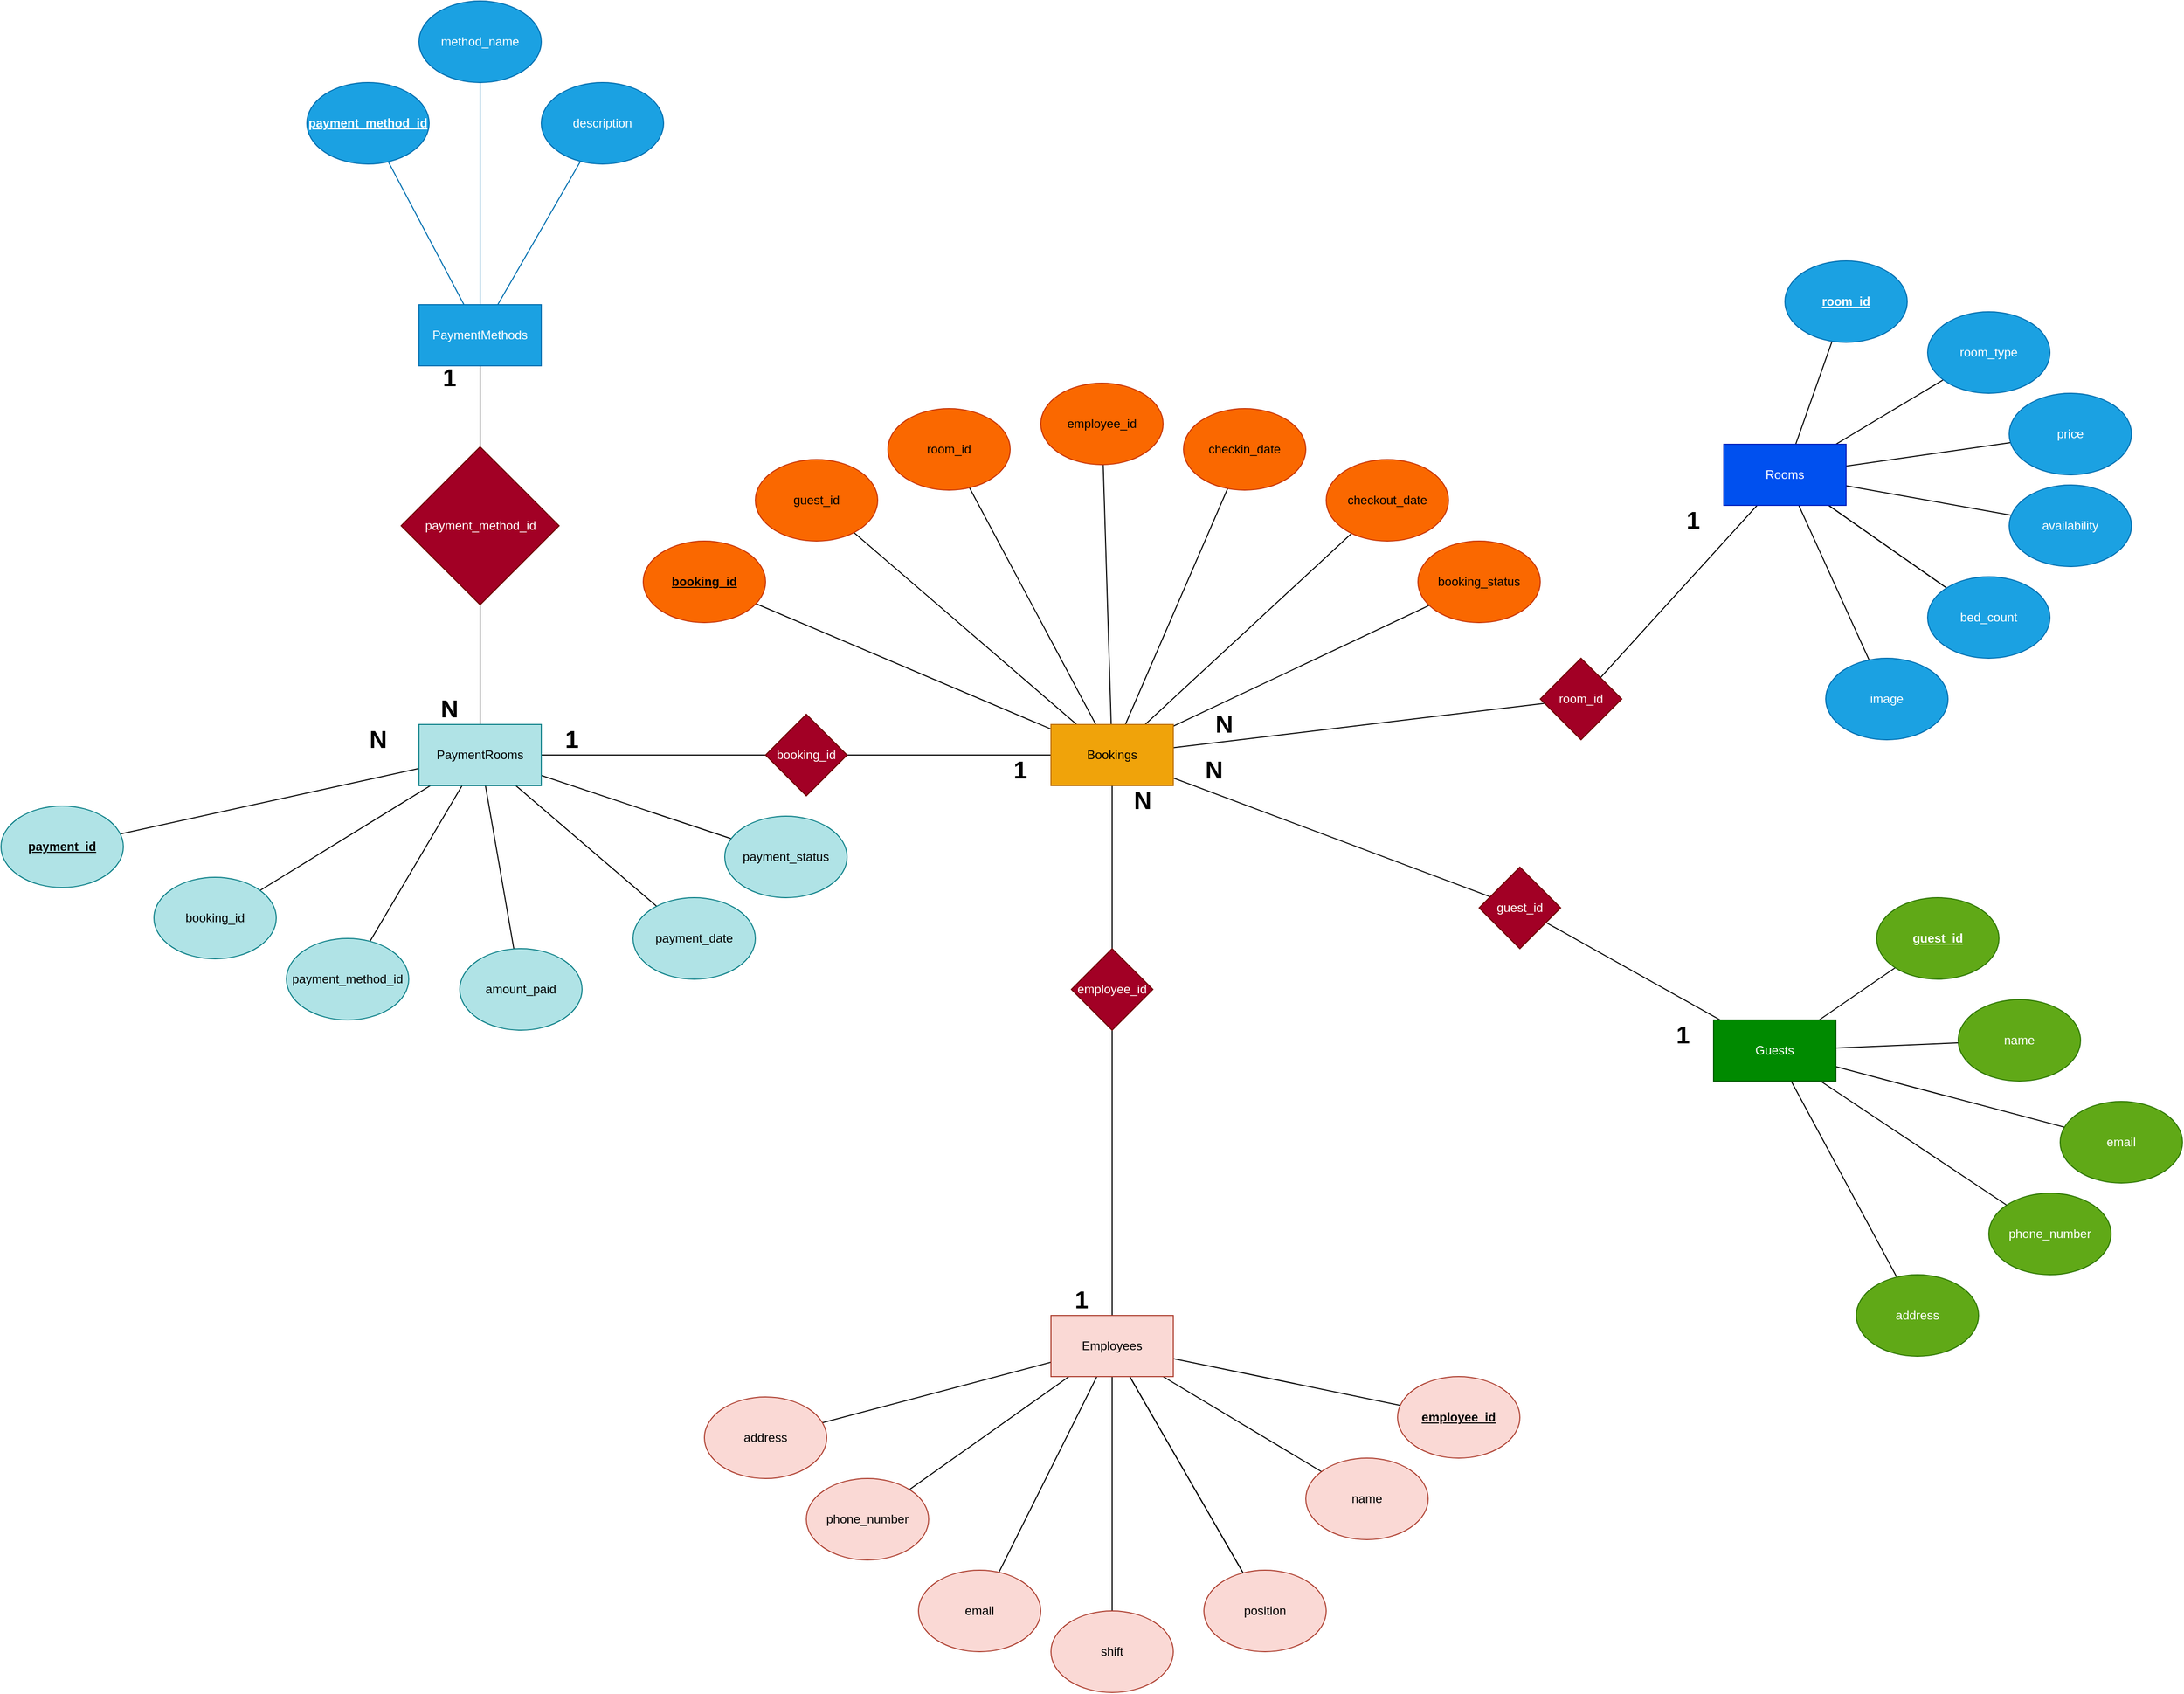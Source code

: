 <mxfile version="27.1.4">
  <diagram name="Page-1" id="lCqlza-vXSfvrX7V3lkn">
    <mxGraphModel dx="1748" dy="986" grid="1" gridSize="10" guides="1" tooltips="1" connect="1" arrows="1" fold="1" page="1" pageScale="1" pageWidth="850" pageHeight="1100" math="0" shadow="0">
      <root>
        <mxCell id="0" />
        <mxCell id="1" parent="0" />
        <mxCell id="pQVU_d5V1BJkfLr8EDAB-1" value="" style="endArrow=none;html=1;rounded=0;entryX=0.5;entryY=0.5;entryDx=0;entryDy=0;entryPerimeter=0;exitX=0.5;exitY=0.5;exitDx=0;exitDy=0;exitPerimeter=0;" parent="1" source="pQVU_d5V1BJkfLr8EDAB-95" target="pQVU_d5V1BJkfLr8EDAB-99" edge="1">
          <mxGeometry width="50" height="50" relative="1" as="geometry">
            <mxPoint x="560" y="875" as="sourcePoint" />
            <mxPoint x="560" y="670" as="targetPoint" />
          </mxGeometry>
        </mxCell>
        <mxCell id="pQVU_d5V1BJkfLr8EDAB-2" value="" style="endArrow=none;html=1;rounded=0;entryX=0.5;entryY=0.5;entryDx=0;entryDy=0;entryPerimeter=0;exitX=0.5;exitY=0.5;exitDx=0;exitDy=0;exitPerimeter=0;" parent="1" source="pQVU_d5V1BJkfLr8EDAB-48" target="pQVU_d5V1BJkfLr8EDAB-99" edge="1">
          <mxGeometry width="50" height="50" relative="1" as="geometry">
            <mxPoint x="480" y="680" as="sourcePoint" />
            <mxPoint x="800" y="680" as="targetPoint" />
          </mxGeometry>
        </mxCell>
        <mxCell id="pQVU_d5V1BJkfLr8EDAB-3" value="" style="endArrow=none;html=1;rounded=0;entryX=0.5;entryY=0.5;entryDx=0;entryDy=0;entryPerimeter=0;exitX=0.5;exitY=0.5;exitDx=0;exitDy=0;exitPerimeter=0;" parent="1" source="pQVU_d5V1BJkfLr8EDAB-48" target="pQVU_d5V1BJkfLr8EDAB-83" edge="1">
          <mxGeometry width="50" height="50" relative="1" as="geometry">
            <mxPoint x="880" y="780" as="sourcePoint" />
            <mxPoint x="1180" y="780" as="targetPoint" />
          </mxGeometry>
        </mxCell>
        <mxCell id="pQVU_d5V1BJkfLr8EDAB-4" value="" style="endArrow=none;html=1;rounded=0;entryX=0.5;entryY=0.5;entryDx=0;entryDy=0;entryPerimeter=0;exitX=0.5;exitY=0.5;exitDx=0;exitDy=0;exitPerimeter=0;" parent="1" source="pQVU_d5V1BJkfLr8EDAB-83" target="pQVU_d5V1BJkfLr8EDAB-47" edge="1">
          <mxGeometry width="50" height="50" relative="1" as="geometry">
            <mxPoint x="970" y="770" as="sourcePoint" />
            <mxPoint x="1020" y="720" as="targetPoint" />
          </mxGeometry>
        </mxCell>
        <mxCell id="pQVU_d5V1BJkfLr8EDAB-5" value="" style="endArrow=none;html=1;rounded=0;entryX=0.5;entryY=0.5;entryDx=0;entryDy=0;entryPerimeter=0;exitX=0.5;exitY=0.5;exitDx=0;exitDy=0;exitPerimeter=0;" parent="1" source="pQVU_d5V1BJkfLr8EDAB-70" target="pQVU_d5V1BJkfLr8EDAB-82" edge="1">
          <mxGeometry width="50" height="50" relative="1" as="geometry">
            <mxPoint x="1180" y="920" as="sourcePoint" />
            <mxPoint x="1180" y="780" as="targetPoint" />
          </mxGeometry>
        </mxCell>
        <mxCell id="pQVU_d5V1BJkfLr8EDAB-6" value="" style="endArrow=none;html=1;rounded=0;entryX=0.5;entryY=0.5;entryDx=0;entryDy=0;entryPerimeter=0;exitX=0.5;exitY=0.5;exitDx=0;exitDy=0;exitPerimeter=0;" parent="1" source="pQVU_d5V1BJkfLr8EDAB-82" target="pQVU_d5V1BJkfLr8EDAB-47" edge="1">
          <mxGeometry width="50" height="50" relative="1" as="geometry">
            <mxPoint x="1070" y="940" as="sourcePoint" />
            <mxPoint x="1120" y="890" as="targetPoint" />
          </mxGeometry>
        </mxCell>
        <mxCell id="pQVU_d5V1BJkfLr8EDAB-7" value="" style="endArrow=none;html=1;rounded=0;exitX=0.5;exitY=0.5;exitDx=0;exitDy=0;exitPerimeter=0;entryX=0.5;entryY=0.5;entryDx=0;entryDy=0;entryPerimeter=0;" parent="1" source="pQVU_d5V1BJkfLr8EDAB-74" target="pQVU_d5V1BJkfLr8EDAB-70" edge="1">
          <mxGeometry width="50" height="50" relative="1" as="geometry">
            <mxPoint x="990" y="1860" as="sourcePoint" />
            <mxPoint x="1160" y="1360" as="targetPoint" />
          </mxGeometry>
        </mxCell>
        <mxCell id="pQVU_d5V1BJkfLr8EDAB-8" value="" style="endArrow=none;html=1;rounded=0;exitX=0.5;exitY=0.5;exitDx=0;exitDy=0;exitPerimeter=0;entryX=0.5;entryY=0.5;entryDx=0;entryDy=0;entryPerimeter=0;" parent="1" source="pQVU_d5V1BJkfLr8EDAB-46" target="pQVU_d5V1BJkfLr8EDAB-80" edge="1">
          <mxGeometry width="50" height="50" relative="1" as="geometry">
            <mxPoint x="1180" y="780" as="sourcePoint" />
            <mxPoint x="1370" y="900" as="targetPoint" />
          </mxGeometry>
        </mxCell>
        <mxCell id="pQVU_d5V1BJkfLr8EDAB-9" value="" style="endArrow=none;html=1;rounded=0;exitX=0.5;exitY=0.5;exitDx=0;exitDy=0;exitPerimeter=0;entryX=0.5;entryY=0.5;entryDx=0;entryDy=0;entryPerimeter=0;" parent="1" source="pQVU_d5V1BJkfLr8EDAB-47" target="pQVU_d5V1BJkfLr8EDAB-80" edge="1">
          <mxGeometry width="50" height="50" relative="1" as="geometry">
            <mxPoint x="1360" y="850" as="sourcePoint" />
            <mxPoint x="1410" y="800" as="targetPoint" />
          </mxGeometry>
        </mxCell>
        <mxCell id="pQVU_d5V1BJkfLr8EDAB-10" value="" style="endArrow=none;html=1;rounded=0;exitX=0.5;exitY=0.5;exitDx=0;exitDy=0;exitPerimeter=0;entryX=0.5;entryY=0.5;entryDx=0;entryDy=0;entryPerimeter=0;" parent="1" source="pQVU_d5V1BJkfLr8EDAB-57" target="pQVU_d5V1BJkfLr8EDAB-46" edge="1">
          <mxGeometry width="50" height="50" relative="1" as="geometry">
            <mxPoint x="2920" y="795" as="sourcePoint" />
            <mxPoint x="1830" y="495" as="targetPoint" />
          </mxGeometry>
        </mxCell>
        <mxCell id="pQVU_d5V1BJkfLr8EDAB-11" value="" style="endArrow=none;html=1;rounded=0;entryX=0.5;entryY=0.5;entryDx=0;entryDy=0;entryPerimeter=0;exitX=0.5;exitY=0.5;exitDx=0;exitDy=0;exitPerimeter=0;" parent="1" source="pQVU_d5V1BJkfLr8EDAB-78" target="pQVU_d5V1BJkfLr8EDAB-44" edge="1">
          <mxGeometry width="50" height="50" relative="1" as="geometry">
            <mxPoint x="850" y="900" as="sourcePoint" />
            <mxPoint x="900" y="850" as="targetPoint" />
          </mxGeometry>
        </mxCell>
        <mxCell id="pQVU_d5V1BJkfLr8EDAB-12" value="" style="endArrow=none;html=1;rounded=0;entryX=0.5;entryY=0.5;entryDx=0;entryDy=0;entryPerimeter=0;exitX=0.5;exitY=0.5;exitDx=0;exitDy=0;exitPerimeter=0;" parent="1" source="pQVU_d5V1BJkfLr8EDAB-78" target="pQVU_d5V1BJkfLr8EDAB-47" edge="1">
          <mxGeometry width="50" height="50" relative="1" as="geometry">
            <mxPoint x="940" y="840" as="sourcePoint" />
            <mxPoint x="900" y="850" as="targetPoint" />
          </mxGeometry>
        </mxCell>
        <mxCell id="pQVU_d5V1BJkfLr8EDAB-13" value="" style="endArrow=none;html=1;rounded=0;entryX=0.5;entryY=0.5;entryDx=0;entryDy=0;entryPerimeter=0;exitX=0.5;exitY=0.5;exitDx=0;exitDy=0;exitPerimeter=0;" parent="1" source="pQVU_d5V1BJkfLr8EDAB-47" target="pQVU_d5V1BJkfLr8EDAB-77" edge="1">
          <mxGeometry width="50" height="50" relative="1" as="geometry">
            <mxPoint x="1960" y="830" as="sourcePoint" />
            <mxPoint x="2010" y="780" as="targetPoint" />
          </mxGeometry>
        </mxCell>
        <mxCell id="pQVU_d5V1BJkfLr8EDAB-14" value="" style="endArrow=none;html=1;rounded=0;exitX=0.5;exitY=0.5;exitDx=0;exitDy=0;exitPerimeter=0;entryX=0.5;entryY=0.5;entryDx=0;entryDy=0;entryPerimeter=0;" parent="1" source="pQVU_d5V1BJkfLr8EDAB-76" target="pQVU_d5V1BJkfLr8EDAB-70" edge="1">
          <mxGeometry width="50" height="50" relative="1" as="geometry">
            <mxPoint x="740" y="1540" as="sourcePoint" />
            <mxPoint x="790" y="1490" as="targetPoint" />
          </mxGeometry>
        </mxCell>
        <mxCell id="pQVU_d5V1BJkfLr8EDAB-15" value="" style="endArrow=none;html=1;rounded=0;entryX=0.5;entryY=0.5;entryDx=0;entryDy=0;entryPerimeter=0;exitX=0.5;exitY=0.5;exitDx=0;exitDy=0;exitPerimeter=0;" parent="1" source="pQVU_d5V1BJkfLr8EDAB-75" target="pQVU_d5V1BJkfLr8EDAB-70" edge="1">
          <mxGeometry width="50" height="50" relative="1" as="geometry">
            <mxPoint x="740" y="1540" as="sourcePoint" />
            <mxPoint x="790" y="1490" as="targetPoint" />
          </mxGeometry>
        </mxCell>
        <mxCell id="pQVU_d5V1BJkfLr8EDAB-16" value="" style="endArrow=none;html=1;rounded=0;exitX=0.5;exitY=0.5;exitDx=0;exitDy=0;exitPerimeter=0;entryX=0.5;entryY=0.5;entryDx=0;entryDy=0;entryPerimeter=0;" parent="1" source="pQVU_d5V1BJkfLr8EDAB-81" target="pQVU_d5V1BJkfLr8EDAB-70" edge="1">
          <mxGeometry width="50" height="50" relative="1" as="geometry">
            <mxPoint x="740" y="1540" as="sourcePoint" />
            <mxPoint x="790" y="1490" as="targetPoint" />
          </mxGeometry>
        </mxCell>
        <mxCell id="pQVU_d5V1BJkfLr8EDAB-17" value="" style="endArrow=none;html=1;rounded=0;entryX=0.5;entryY=0.5;entryDx=0;entryDy=0;entryPerimeter=0;exitX=0.5;exitY=0.5;exitDx=0;exitDy=0;exitPerimeter=0;" parent="1" source="pQVU_d5V1BJkfLr8EDAB-73" target="pQVU_d5V1BJkfLr8EDAB-70" edge="1">
          <mxGeometry width="50" height="50" relative="1" as="geometry">
            <mxPoint x="740" y="1540" as="sourcePoint" />
            <mxPoint x="790" y="1490" as="targetPoint" />
          </mxGeometry>
        </mxCell>
        <mxCell id="pQVU_d5V1BJkfLr8EDAB-18" value="" style="endArrow=none;html=1;rounded=0;entryX=0.5;entryY=0.5;entryDx=0;entryDy=0;entryPerimeter=0;exitX=0.5;exitY=0.5;exitDx=0;exitDy=0;exitPerimeter=0;" parent="1" source="pQVU_d5V1BJkfLr8EDAB-81" target="pQVU_d5V1BJkfLr8EDAB-70" edge="1">
          <mxGeometry width="50" height="50" relative="1" as="geometry">
            <mxPoint x="740" y="1540" as="sourcePoint" />
            <mxPoint x="790" y="1490" as="targetPoint" />
          </mxGeometry>
        </mxCell>
        <mxCell id="pQVU_d5V1BJkfLr8EDAB-19" value="" style="endArrow=none;html=1;rounded=0;entryX=0.5;entryY=0.5;entryDx=0;entryDy=0;entryPerimeter=0;exitX=0.5;exitY=0.5;exitDx=0;exitDy=0;exitPerimeter=0;" parent="1" source="pQVU_d5V1BJkfLr8EDAB-72" target="pQVU_d5V1BJkfLr8EDAB-70" edge="1">
          <mxGeometry width="50" height="50" relative="1" as="geometry">
            <mxPoint x="740" y="1540" as="sourcePoint" />
            <mxPoint x="790" y="1490" as="targetPoint" />
          </mxGeometry>
        </mxCell>
        <mxCell id="pQVU_d5V1BJkfLr8EDAB-20" value="" style="endArrow=none;html=1;rounded=0;entryX=0.5;entryY=0.5;entryDx=0;entryDy=0;entryPerimeter=0;exitX=0.5;exitY=0.5;exitDx=0;exitDy=0;exitPerimeter=0;" parent="1" source="pQVU_d5V1BJkfLr8EDAB-70" target="pQVU_d5V1BJkfLr8EDAB-71" edge="1">
          <mxGeometry width="50" height="50" relative="1" as="geometry">
            <mxPoint x="740" y="1540" as="sourcePoint" />
            <mxPoint x="790" y="1490" as="targetPoint" />
          </mxGeometry>
        </mxCell>
        <mxCell id="pQVU_d5V1BJkfLr8EDAB-21" value="" style="endArrow=none;html=1;rounded=0;entryX=0.5;entryY=0.5;entryDx=0;entryDy=0;entryPerimeter=0;exitX=0.5;exitY=0.5;exitDx=0;exitDy=0;exitPerimeter=0;" parent="1" source="pQVU_d5V1BJkfLr8EDAB-69" target="pQVU_d5V1BJkfLr8EDAB-48" edge="1">
          <mxGeometry width="50" height="50" relative="1" as="geometry">
            <mxPoint x="160" y="1430" as="sourcePoint" />
            <mxPoint x="70" y="1510" as="targetPoint" />
          </mxGeometry>
        </mxCell>
        <mxCell id="pQVU_d5V1BJkfLr8EDAB-22" value="" style="endArrow=none;html=1;rounded=0;entryX=0.5;entryY=0.5;entryDx=0;entryDy=0;entryPerimeter=0;exitX=0.5;exitY=0.5;exitDx=0;exitDy=0;exitPerimeter=0;" parent="1" source="pQVU_d5V1BJkfLr8EDAB-68" target="pQVU_d5V1BJkfLr8EDAB-48" edge="1">
          <mxGeometry width="50" height="50" relative="1" as="geometry">
            <mxPoint x="160" y="1430" as="sourcePoint" />
            <mxPoint x="210" y="1380" as="targetPoint" />
          </mxGeometry>
        </mxCell>
        <mxCell id="pQVU_d5V1BJkfLr8EDAB-23" value="" style="endArrow=none;html=1;rounded=0;exitX=0.5;exitY=0.5;exitDx=0;exitDy=0;exitPerimeter=0;entryX=0.5;entryY=0.5;entryDx=0;entryDy=0;entryPerimeter=0;" parent="1" source="pQVU_d5V1BJkfLr8EDAB-67" target="pQVU_d5V1BJkfLr8EDAB-48" edge="1">
          <mxGeometry width="50" height="50" relative="1" as="geometry">
            <mxPoint x="160" y="1430" as="sourcePoint" />
            <mxPoint x="70" y="1500" as="targetPoint" />
          </mxGeometry>
        </mxCell>
        <mxCell id="pQVU_d5V1BJkfLr8EDAB-24" value="" style="endArrow=none;html=1;rounded=0;entryX=0.5;entryY=0.5;entryDx=0;entryDy=0;entryPerimeter=0;exitX=0.5;exitY=0.5;exitDx=0;exitDy=0;exitPerimeter=0;" parent="1" source="pQVU_d5V1BJkfLr8EDAB-48" target="pQVU_d5V1BJkfLr8EDAB-66" edge="1">
          <mxGeometry width="50" height="50" relative="1" as="geometry">
            <mxPoint x="60" y="1510" as="sourcePoint" />
            <mxPoint x="210" y="1380" as="targetPoint" />
          </mxGeometry>
        </mxCell>
        <mxCell id="pQVU_d5V1BJkfLr8EDAB-25" value="" style="endArrow=none;html=1;rounded=0;entryX=0.5;entryY=0.5;entryDx=0;entryDy=0;entryPerimeter=0;exitX=0.5;exitY=0.5;exitDx=0;exitDy=0;exitPerimeter=0;" parent="1" source="pQVU_d5V1BJkfLr8EDAB-48" target="pQVU_d5V1BJkfLr8EDAB-65" edge="1">
          <mxGeometry width="50" height="50" relative="1" as="geometry">
            <mxPoint x="160" y="1430" as="sourcePoint" />
            <mxPoint x="210" y="1380" as="targetPoint" />
          </mxGeometry>
        </mxCell>
        <mxCell id="pQVU_d5V1BJkfLr8EDAB-26" value="" style="endArrow=none;html=1;rounded=0;entryX=0.5;entryY=0.5;entryDx=0;entryDy=0;entryPerimeter=0;exitX=0.5;exitY=0.5;exitDx=0;exitDy=0;exitPerimeter=0;" parent="1" source="pQVU_d5V1BJkfLr8EDAB-48" target="pQVU_d5V1BJkfLr8EDAB-64" edge="1">
          <mxGeometry width="50" height="50" relative="1" as="geometry">
            <mxPoint x="160" y="1430" as="sourcePoint" />
            <mxPoint x="210" y="1380" as="targetPoint" />
          </mxGeometry>
        </mxCell>
        <mxCell id="pQVU_d5V1BJkfLr8EDAB-27" value="" style="endArrow=none;html=1;rounded=0;exitX=0.5;exitY=0.5;exitDx=0;exitDy=0;exitPerimeter=0;entryX=0.5;entryY=0.5;entryDx=0;entryDy=0;entryPerimeter=0;" parent="1" source="pQVU_d5V1BJkfLr8EDAB-63" target="pQVU_d5V1BJkfLr8EDAB-47" edge="1">
          <mxGeometry width="50" height="50" relative="1" as="geometry">
            <mxPoint x="1560" y="810" as="sourcePoint" />
            <mxPoint x="1610" y="760" as="targetPoint" />
          </mxGeometry>
        </mxCell>
        <mxCell id="pQVU_d5V1BJkfLr8EDAB-28" value="" style="endArrow=none;html=1;rounded=0;exitX=0.5;exitY=0.5;exitDx=0;exitDy=0;exitPerimeter=0;entryX=0.5;entryY=0.5;entryDx=0;entryDy=0;entryPerimeter=0;" parent="1" source="pQVU_d5V1BJkfLr8EDAB-62" target="pQVU_d5V1BJkfLr8EDAB-47" edge="1">
          <mxGeometry width="50" height="50" relative="1" as="geometry">
            <mxPoint x="1560" y="810" as="sourcePoint" />
            <mxPoint x="1610" y="760" as="targetPoint" />
          </mxGeometry>
        </mxCell>
        <mxCell id="pQVU_d5V1BJkfLr8EDAB-29" value="" style="endArrow=none;html=1;rounded=0;exitX=0.5;exitY=0.5;exitDx=0;exitDy=0;exitPerimeter=0;entryX=0.5;entryY=0.5;entryDx=0;entryDy=0;entryPerimeter=0;" parent="1" source="pQVU_d5V1BJkfLr8EDAB-61" target="pQVU_d5V1BJkfLr8EDAB-47" edge="1">
          <mxGeometry width="50" height="50" relative="1" as="geometry">
            <mxPoint x="1560" y="810" as="sourcePoint" />
            <mxPoint x="1610" y="760" as="targetPoint" />
          </mxGeometry>
        </mxCell>
        <mxCell id="pQVU_d5V1BJkfLr8EDAB-30" value="" style="endArrow=none;html=1;rounded=0;exitX=0.5;exitY=0.5;exitDx=0;exitDy=0;exitPerimeter=0;entryX=0.5;entryY=0.5;entryDx=0;entryDy=0;entryPerimeter=0;" parent="1" source="pQVU_d5V1BJkfLr8EDAB-60" target="pQVU_d5V1BJkfLr8EDAB-47" edge="1">
          <mxGeometry width="50" height="50" relative="1" as="geometry">
            <mxPoint x="1560" y="810" as="sourcePoint" />
            <mxPoint x="1610" y="760" as="targetPoint" />
          </mxGeometry>
        </mxCell>
        <mxCell id="pQVU_d5V1BJkfLr8EDAB-31" value="" style="endArrow=none;html=1;rounded=0;entryX=0.5;entryY=0.5;entryDx=0;entryDy=0;entryPerimeter=0;exitX=0.5;exitY=0.5;exitDx=0;exitDy=0;exitPerimeter=0;" parent="1" source="pQVU_d5V1BJkfLr8EDAB-47" target="pQVU_d5V1BJkfLr8EDAB-59" edge="1">
          <mxGeometry width="50" height="50" relative="1" as="geometry">
            <mxPoint x="1560" y="810" as="sourcePoint" />
            <mxPoint x="1610" y="760" as="targetPoint" />
          </mxGeometry>
        </mxCell>
        <mxCell id="pQVU_d5V1BJkfLr8EDAB-32" value="" style="endArrow=none;html=1;rounded=0;entryX=0.5;entryY=0.5;entryDx=0;entryDy=0;entryPerimeter=0;exitX=0.5;exitY=0.5;exitDx=0;exitDy=0;exitPerimeter=0;" parent="1" source="pQVU_d5V1BJkfLr8EDAB-47" target="pQVU_d5V1BJkfLr8EDAB-58" edge="1">
          <mxGeometry width="50" height="50" relative="1" as="geometry">
            <mxPoint x="1560" y="810" as="sourcePoint" />
            <mxPoint x="1610" y="760" as="targetPoint" />
          </mxGeometry>
        </mxCell>
        <mxCell id="pQVU_d5V1BJkfLr8EDAB-33" value="" style="endArrow=none;html=1;rounded=0;exitX=0.5;exitY=0.5;exitDx=0;exitDy=0;exitPerimeter=0;entryX=0.5;entryY=0.5;entryDx=0;entryDy=0;entryPerimeter=0;" parent="1" source="pQVU_d5V1BJkfLr8EDAB-53" target="pQVU_d5V1BJkfLr8EDAB-46" edge="1">
          <mxGeometry width="50" height="50" relative="1" as="geometry">
            <mxPoint x="3050" y="635" as="sourcePoint" />
            <mxPoint x="3100" y="585" as="targetPoint" />
          </mxGeometry>
        </mxCell>
        <mxCell id="pQVU_d5V1BJkfLr8EDAB-34" value="" style="endArrow=none;html=1;rounded=0;exitX=0.5;exitY=0.5;exitDx=0;exitDy=0;exitPerimeter=0;entryX=0.5;entryY=0.5;entryDx=0;entryDy=0;entryPerimeter=0;" parent="1" source="pQVU_d5V1BJkfLr8EDAB-56" target="pQVU_d5V1BJkfLr8EDAB-46" edge="1">
          <mxGeometry width="50" height="50" relative="1" as="geometry">
            <mxPoint x="3050" y="735" as="sourcePoint" />
            <mxPoint x="3100" y="685" as="targetPoint" />
          </mxGeometry>
        </mxCell>
        <mxCell id="pQVU_d5V1BJkfLr8EDAB-35" value="" style="endArrow=none;html=1;rounded=0;exitX=0.5;exitY=0.5;exitDx=0;exitDy=0;exitPerimeter=0;entryX=0.5;entryY=0.5;entryDx=0;entryDy=0;entryPerimeter=0;" parent="1" source="pQVU_d5V1BJkfLr8EDAB-55" target="pQVU_d5V1BJkfLr8EDAB-46" edge="1">
          <mxGeometry width="50" height="50" relative="1" as="geometry">
            <mxPoint x="3060" y="745" as="sourcePoint" />
            <mxPoint x="3110" y="695" as="targetPoint" />
          </mxGeometry>
        </mxCell>
        <mxCell id="pQVU_d5V1BJkfLr8EDAB-36" value="" style="endArrow=none;html=1;rounded=0;exitX=0.5;exitY=0.5;exitDx=0;exitDy=0;exitPerimeter=0;entryX=0.5;entryY=0.5;entryDx=0;entryDy=0;entryPerimeter=0;" parent="1" source="pQVU_d5V1BJkfLr8EDAB-79" target="pQVU_d5V1BJkfLr8EDAB-46" edge="1">
          <mxGeometry width="50" height="50" relative="1" as="geometry">
            <mxPoint x="3070" y="755" as="sourcePoint" />
            <mxPoint x="3120" y="705" as="targetPoint" />
          </mxGeometry>
        </mxCell>
        <mxCell id="pQVU_d5V1BJkfLr8EDAB-37" value="" style="endArrow=none;html=1;rounded=0;exitX=0.5;exitY=0.5;exitDx=0;exitDy=0;exitPerimeter=0;entryX=0.5;entryY=0.5;entryDx=0;entryDy=0;entryPerimeter=0;" parent="1" source="pQVU_d5V1BJkfLr8EDAB-79" target="pQVU_d5V1BJkfLr8EDAB-46" edge="1">
          <mxGeometry width="50" height="50" relative="1" as="geometry">
            <mxPoint x="3080" y="765" as="sourcePoint" />
            <mxPoint x="3130" y="715" as="targetPoint" />
          </mxGeometry>
        </mxCell>
        <mxCell id="pQVU_d5V1BJkfLr8EDAB-38" value="" style="endArrow=none;html=1;rounded=0;exitX=0.5;exitY=0.5;exitDx=0;exitDy=0;exitPerimeter=0;entryX=0.5;entryY=0.5;entryDx=0;entryDy=0;entryPerimeter=0;" parent="1" source="pQVU_d5V1BJkfLr8EDAB-54" target="pQVU_d5V1BJkfLr8EDAB-46" edge="1">
          <mxGeometry width="50" height="50" relative="1" as="geometry">
            <mxPoint x="3090" y="775" as="sourcePoint" />
            <mxPoint x="3140" y="725" as="targetPoint" />
          </mxGeometry>
        </mxCell>
        <mxCell id="pQVU_d5V1BJkfLr8EDAB-39" value="" style="endArrow=none;html=1;rounded=0;exitX=0.5;exitY=0.5;exitDx=0;exitDy=0;exitPerimeter=0;entryX=0.5;entryY=0.5;entryDx=0;entryDy=0;entryPerimeter=0;" parent="1" source="pQVU_d5V1BJkfLr8EDAB-49" target="pQVU_d5V1BJkfLr8EDAB-44" edge="1">
          <mxGeometry width="50" height="50" relative="1" as="geometry">
            <mxPoint x="300" y="1070" as="sourcePoint" />
            <mxPoint x="300" y="900" as="targetPoint" />
          </mxGeometry>
        </mxCell>
        <mxCell id="pQVU_d5V1BJkfLr8EDAB-40" value="" style="endArrow=none;html=1;rounded=0;exitX=0.5;exitY=0.5;exitDx=0;exitDy=0;exitPerimeter=0;entryX=0.5;entryY=0.5;entryDx=0;entryDy=0;entryPerimeter=0;" parent="1" source="pQVU_d5V1BJkfLr8EDAB-50" target="pQVU_d5V1BJkfLr8EDAB-44" edge="1">
          <mxGeometry width="50" height="50" relative="1" as="geometry">
            <mxPoint x="440" y="1070" as="sourcePoint" />
            <mxPoint x="310" y="900" as="targetPoint" />
          </mxGeometry>
        </mxCell>
        <mxCell id="pQVU_d5V1BJkfLr8EDAB-41" value="" style="endArrow=none;html=1;rounded=0;exitX=0.5;exitY=0.5;exitDx=0;exitDy=0;exitPerimeter=0;entryX=0.5;entryY=0.5;entryDx=0;entryDy=0;entryPerimeter=0;" parent="1" source="pQVU_d5V1BJkfLr8EDAB-51" target="pQVU_d5V1BJkfLr8EDAB-44" edge="1">
          <mxGeometry width="50" height="50" relative="1" as="geometry">
            <mxPoint x="580" y="1080" as="sourcePoint" />
            <mxPoint x="300" y="900" as="targetPoint" />
          </mxGeometry>
        </mxCell>
        <mxCell id="pQVU_d5V1BJkfLr8EDAB-42" value="" style="endArrow=none;html=1;rounded=0;exitX=0.5;exitY=0.5;exitDx=0;exitDy=0;exitPerimeter=0;entryX=0.5;entryY=0.5;entryDx=0;entryDy=0;entryPerimeter=0;" parent="1" source="pQVU_d5V1BJkfLr8EDAB-52" target="pQVU_d5V1BJkfLr8EDAB-44" edge="1">
          <mxGeometry width="50" height="50" relative="1" as="geometry">
            <mxPoint x="710" y="1070" as="sourcePoint" />
            <mxPoint x="300" y="900" as="targetPoint" />
          </mxGeometry>
        </mxCell>
        <mxCell id="pQVU_d5V1BJkfLr8EDAB-43" value="" style="endArrow=none;html=1;rounded=0;exitX=0.5;exitY=0.5;exitDx=0;exitDy=0;exitPerimeter=0;entryX=0.5;entryY=0.5;entryDx=0;entryDy=0;entryPerimeter=0;" parent="1" source="pQVU_d5V1BJkfLr8EDAB-45" target="pQVU_d5V1BJkfLr8EDAB-44" edge="1">
          <mxGeometry width="50" height="50" relative="1" as="geometry">
            <mxPoint x="530" y="1150" as="sourcePoint" />
            <mxPoint x="580" y="1100" as="targetPoint" />
          </mxGeometry>
        </mxCell>
        <mxCell id="pQVU_d5V1BJkfLr8EDAB-44" value="Guests" style="rounded=0;whiteSpace=wrap;html=1;points=[[0.5,0.5,0,0,0]];fillColor=#008a00;fontColor=#ffffff;strokeColor=#005700;" parent="1" vertex="1">
          <mxGeometry x="1760" y="1030" width="120" height="60" as="geometry" />
        </mxCell>
        <mxCell id="pQVU_d5V1BJkfLr8EDAB-45" value="&lt;b&gt;&lt;u&gt;guest_id&lt;/u&gt;&lt;/b&gt;" style="ellipse;whiteSpace=wrap;html=1;points=[[0.5,0.5,0,0,0]];fillColor=#60a917;fontColor=#ffffff;strokeColor=#2D7600;" parent="1" vertex="1">
          <mxGeometry x="1920" y="910" width="120" height="80" as="geometry" />
        </mxCell>
        <mxCell id="pQVU_d5V1BJkfLr8EDAB-46" value="Rooms" style="rounded=0;whiteSpace=wrap;html=1;points=[[0.5,0.5,0,0,0]];fillColor=#0050ef;fontColor=#ffffff;strokeColor=#001DBC;" parent="1" vertex="1">
          <mxGeometry x="1770" y="465" width="120" height="60" as="geometry" />
        </mxCell>
        <mxCell id="pQVU_d5V1BJkfLr8EDAB-47" value="Bookings" style="rounded=0;whiteSpace=wrap;html=1;points=[[0.5,0.5,0,0,0]];fillColor=#f0a30a;fontColor=#000000;strokeColor=#BD7000;" parent="1" vertex="1">
          <mxGeometry x="1110" y="740" width="120" height="60" as="geometry" />
        </mxCell>
        <mxCell id="pQVU_d5V1BJkfLr8EDAB-48" value="PaymentRooms" style="rounded=0;whiteSpace=wrap;html=1;points=[[0.5,0.5,0,0,0]];fillColor=#b0e3e6;strokeColor=#0e8088;" parent="1" vertex="1">
          <mxGeometry x="490" y="740" width="120" height="60" as="geometry" />
        </mxCell>
        <mxCell id="pQVU_d5V1BJkfLr8EDAB-49" value="name" style="ellipse;whiteSpace=wrap;html=1;points=[[0.5,0.5,0,0,0]];fillColor=#60a917;fontColor=#ffffff;strokeColor=#2D7600;" parent="1" vertex="1">
          <mxGeometry x="2000" y="1010" width="120" height="80" as="geometry" />
        </mxCell>
        <mxCell id="pQVU_d5V1BJkfLr8EDAB-50" value="email" style="ellipse;whiteSpace=wrap;html=1;points=[[0.5,0.5,0,0,0]];fillColor=#60a917;fontColor=#ffffff;strokeColor=#2D7600;" parent="1" vertex="1">
          <mxGeometry x="2100" y="1110" width="120" height="80" as="geometry" />
        </mxCell>
        <mxCell id="pQVU_d5V1BJkfLr8EDAB-51" value="phone_number" style="ellipse;whiteSpace=wrap;html=1;points=[[0.5,0.5,0,0,0]];fillColor=#60a917;fontColor=#ffffff;strokeColor=#2D7600;" parent="1" vertex="1">
          <mxGeometry x="2030" y="1200" width="120" height="80" as="geometry" />
        </mxCell>
        <mxCell id="pQVU_d5V1BJkfLr8EDAB-52" value="address" style="ellipse;whiteSpace=wrap;html=1;points=[[0.5,0.5,0,0,0]];fillColor=#60a917;fontColor=#ffffff;strokeColor=#2D7600;" parent="1" vertex="1">
          <mxGeometry x="1900" y="1280" width="120" height="80" as="geometry" />
        </mxCell>
        <mxCell id="pQVU_d5V1BJkfLr8EDAB-53" value="&lt;b&gt;&lt;u&gt;room_id&lt;/u&gt;&lt;/b&gt;" style="ellipse;whiteSpace=wrap;html=1;points=[[0.5,0.5,0,0,0]];fillColor=#1ba1e2;fontColor=#ffffff;strokeColor=#006EAF;" parent="1" vertex="1">
          <mxGeometry x="1830" y="285" width="120" height="80" as="geometry" />
        </mxCell>
        <mxCell id="pQVU_d5V1BJkfLr8EDAB-54" value="room_type" style="ellipse;whiteSpace=wrap;html=1;points=[[0.5,0.5,0,0,0]];fillColor=#1ba1e2;fontColor=#ffffff;strokeColor=#006EAF;" parent="1" vertex="1">
          <mxGeometry x="1970" y="335" width="120" height="80" as="geometry" />
        </mxCell>
        <mxCell id="pQVU_d5V1BJkfLr8EDAB-55" value="price" style="ellipse;whiteSpace=wrap;html=1;points=[[0.5,0.5,0,0,0]];fillColor=#1ba1e2;fontColor=#ffffff;strokeColor=#006EAF;" parent="1" vertex="1">
          <mxGeometry x="2050" y="415" width="120" height="80" as="geometry" />
        </mxCell>
        <mxCell id="pQVU_d5V1BJkfLr8EDAB-56" value="availability" style="ellipse;whiteSpace=wrap;html=1;points=[[0.5,0.5,0,0,0]];fillColor=#1ba1e2;fontColor=#ffffff;strokeColor=#006EAF;" parent="1" vertex="1">
          <mxGeometry x="2050" y="505" width="120" height="80" as="geometry" />
        </mxCell>
        <mxCell id="pQVU_d5V1BJkfLr8EDAB-57" value="image" style="ellipse;whiteSpace=wrap;html=1;points=[[0.5,0.5,0,0,0]];fillColor=#1ba1e2;fontColor=#ffffff;strokeColor=#006EAF;" parent="1" vertex="1">
          <mxGeometry x="1870" y="675" width="120" height="80" as="geometry" />
        </mxCell>
        <mxCell id="pQVU_d5V1BJkfLr8EDAB-58" value="&lt;b&gt;&lt;u&gt;booking_id&lt;/u&gt;&lt;/b&gt;" style="ellipse;whiteSpace=wrap;html=1;points=[[0.5,0.5,0,0,0]];fillColor=#fa6800;strokeColor=#C73500;fontColor=#000000;" parent="1" vertex="1">
          <mxGeometry x="710" y="560" width="120" height="80" as="geometry" />
        </mxCell>
        <mxCell id="pQVU_d5V1BJkfLr8EDAB-59" value="guest_id" style="ellipse;whiteSpace=wrap;html=1;points=[[0.5,0.5,0,0,0]];fillColor=#fa6800;strokeColor=#C73500;fontColor=#000000;" parent="1" vertex="1">
          <mxGeometry x="820" y="480" width="120" height="80" as="geometry" />
        </mxCell>
        <mxCell id="pQVU_d5V1BJkfLr8EDAB-60" value="room_id" style="ellipse;whiteSpace=wrap;html=1;points=[[0.5,0.5,0,0,0]];fillColor=#fa6800;strokeColor=#C73500;fontColor=#000000;" parent="1" vertex="1">
          <mxGeometry x="950" y="430" width="120" height="80" as="geometry" />
        </mxCell>
        <mxCell id="pQVU_d5V1BJkfLr8EDAB-61" value="checkin_date" style="ellipse;whiteSpace=wrap;html=1;points=[[0.5,0.5,0,0,0]];fillColor=#fa6800;strokeColor=#C73500;fontColor=#000000;" parent="1" vertex="1">
          <mxGeometry x="1240" y="430" width="120" height="80" as="geometry" />
        </mxCell>
        <mxCell id="pQVU_d5V1BJkfLr8EDAB-62" value="checkout_date" style="ellipse;whiteSpace=wrap;html=1;points=[[0.5,0.5,0,0,0]];fillColor=#fa6800;strokeColor=#C73500;fontColor=#000000;" parent="1" vertex="1">
          <mxGeometry x="1380" y="480" width="120" height="80" as="geometry" />
        </mxCell>
        <mxCell id="pQVU_d5V1BJkfLr8EDAB-63" value="booking_status" style="ellipse;whiteSpace=wrap;html=1;points=[[0.5,0.5,0,0,0]];fillColor=#fa6800;strokeColor=#C73500;fontColor=#000000;" parent="1" vertex="1">
          <mxGeometry x="1470" y="560" width="120" height="80" as="geometry" />
        </mxCell>
        <mxCell id="pQVU_d5V1BJkfLr8EDAB-64" value="&lt;b&gt;&lt;u&gt;payment_id&lt;/u&gt;&lt;/b&gt;" style="ellipse;whiteSpace=wrap;html=1;points=[[0.5,0.5,0,0,0]];fillColor=#b0e3e6;strokeColor=#0e8088;" parent="1" vertex="1">
          <mxGeometry x="80" y="820" width="120" height="80" as="geometry" />
        </mxCell>
        <mxCell id="pQVU_d5V1BJkfLr8EDAB-65" value="booking_id" style="ellipse;whiteSpace=wrap;html=1;points=[[0.5,0.5,0,0,0]];fillColor=#b0e3e6;strokeColor=#0e8088;" parent="1" vertex="1">
          <mxGeometry x="230" y="890" width="120" height="80" as="geometry" />
        </mxCell>
        <mxCell id="pQVU_d5V1BJkfLr8EDAB-66" value="payment_method_id" style="ellipse;whiteSpace=wrap;html=1;points=[[0.5,0.5,0,0,0]];fillColor=#b0e3e6;strokeColor=#0e8088;" parent="1" vertex="1">
          <mxGeometry x="360" y="950" width="120" height="80" as="geometry" />
        </mxCell>
        <mxCell id="pQVU_d5V1BJkfLr8EDAB-67" value="amount_paid" style="ellipse;whiteSpace=wrap;html=1;points=[[0.5,0.5,0,0,0]];fillColor=#b0e3e6;strokeColor=#0e8088;" parent="1" vertex="1">
          <mxGeometry x="530" y="960" width="120" height="80" as="geometry" />
        </mxCell>
        <mxCell id="pQVU_d5V1BJkfLr8EDAB-68" value="payment_date" style="ellipse;whiteSpace=wrap;html=1;points=[[0.5,0.5,0,0,0]];fillColor=#b0e3e6;strokeColor=#0e8088;" parent="1" vertex="1">
          <mxGeometry x="700" y="910" width="120" height="80" as="geometry" />
        </mxCell>
        <mxCell id="pQVU_d5V1BJkfLr8EDAB-69" value="payment_status" style="ellipse;whiteSpace=wrap;html=1;points=[[0.5,0.5,0,0,0]];fillColor=#b0e3e6;strokeColor=#0e8088;" parent="1" vertex="1">
          <mxGeometry x="790" y="830" width="120" height="80" as="geometry" />
        </mxCell>
        <mxCell id="pQVU_d5V1BJkfLr8EDAB-70" value="Employees" style="rounded=0;whiteSpace=wrap;html=1;points=[[0.5,0.5,0,0,0]];fillColor=#fad9d5;strokeColor=#ae4132;" parent="1" vertex="1">
          <mxGeometry x="1110" y="1320" width="120" height="60" as="geometry" />
        </mxCell>
        <mxCell id="pQVU_d5V1BJkfLr8EDAB-71" value="&lt;b&gt;&lt;u&gt;employee_id&lt;/u&gt;&lt;/b&gt;" style="ellipse;whiteSpace=wrap;html=1;points=[[0.5,0.5,0,0,0]];fillColor=#fad9d5;strokeColor=#ae4132;" parent="1" vertex="1">
          <mxGeometry x="1450" y="1380" width="120" height="80" as="geometry" />
        </mxCell>
        <mxCell id="pQVU_d5V1BJkfLr8EDAB-72" value="name" style="ellipse;whiteSpace=wrap;html=1;points=[[0.5,0.5,0,0,0]];fillColor=#fad9d5;strokeColor=#ae4132;" parent="1" vertex="1">
          <mxGeometry x="1360" y="1460" width="120" height="80" as="geometry" />
        </mxCell>
        <mxCell id="pQVU_d5V1BJkfLr8EDAB-73" value="shift" style="ellipse;whiteSpace=wrap;html=1;points=[[0.5,0.5,0,0,0]];fillColor=#fad9d5;strokeColor=#ae4132;" parent="1" vertex="1">
          <mxGeometry x="1110" y="1610" width="120" height="80" as="geometry" />
        </mxCell>
        <mxCell id="pQVU_d5V1BJkfLr8EDAB-74" value="email" style="ellipse;whiteSpace=wrap;html=1;points=[[0.5,0.5,0,0,0]];fillColor=#fad9d5;strokeColor=#ae4132;" parent="1" vertex="1">
          <mxGeometry x="980" y="1570" width="120" height="80" as="geometry" />
        </mxCell>
        <mxCell id="pQVU_d5V1BJkfLr8EDAB-75" value="phone_number" style="ellipse;whiteSpace=wrap;html=1;points=[[0.5,0.5,0,0,0]];fillColor=#fad9d5;strokeColor=#ae4132;" parent="1" vertex="1">
          <mxGeometry x="870" y="1480" width="120" height="80" as="geometry" />
        </mxCell>
        <mxCell id="pQVU_d5V1BJkfLr8EDAB-76" value="address" style="ellipse;whiteSpace=wrap;html=1;points=[[0.5,0.5,0,0,0]];fillColor=#fad9d5;strokeColor=#ae4132;" parent="1" vertex="1">
          <mxGeometry x="770" y="1400" width="120" height="80" as="geometry" />
        </mxCell>
        <mxCell id="pQVU_d5V1BJkfLr8EDAB-77" value="employee_id" style="ellipse;whiteSpace=wrap;html=1;points=[[0.5,0.5,0,0,0]];fillColor=#fa6800;strokeColor=#C73500;fontColor=#000000;" parent="1" vertex="1">
          <mxGeometry x="1100" y="405" width="120" height="80" as="geometry" />
        </mxCell>
        <mxCell id="pQVU_d5V1BJkfLr8EDAB-78" value="guest_id" style="rhombus;whiteSpace=wrap;html=1;fillColor=#a20025;fontColor=#ffffff;strokeColor=#6F0000;points=[[0.5,0.5,0,0,0]];" parent="1" vertex="1">
          <mxGeometry x="1530" y="880" width="80" height="80" as="geometry" />
        </mxCell>
        <mxCell id="pQVU_d5V1BJkfLr8EDAB-79" value="bed_count" style="ellipse;whiteSpace=wrap;html=1;points=[[0.5,0.5,0,0,0]];fillColor=#1ba1e2;fontColor=#ffffff;strokeColor=#006EAF;" parent="1" vertex="1">
          <mxGeometry x="1970" y="595" width="120" height="80" as="geometry" />
        </mxCell>
        <mxCell id="pQVU_d5V1BJkfLr8EDAB-80" value="room_id" style="rhombus;whiteSpace=wrap;html=1;fillColor=#a20025;fontColor=#ffffff;strokeColor=#6F0000;points=[[0.5,0.5,0,0,0]];" parent="1" vertex="1">
          <mxGeometry x="1590" y="675" width="80" height="80" as="geometry" />
        </mxCell>
        <mxCell id="pQVU_d5V1BJkfLr8EDAB-81" value="position" style="ellipse;whiteSpace=wrap;html=1;points=[[0.5,0.5,0,0,0]];fillColor=#fad9d5;strokeColor=#ae4132;" parent="1" vertex="1">
          <mxGeometry x="1260" y="1570" width="120" height="80" as="geometry" />
        </mxCell>
        <mxCell id="pQVU_d5V1BJkfLr8EDAB-82" value="employee_id" style="rhombus;whiteSpace=wrap;html=1;fillColor=#a20025;fontColor=#ffffff;strokeColor=#6F0000;points=[[0.5,0.5,0,0,0]];" parent="1" vertex="1">
          <mxGeometry x="1130" y="960" width="80" height="80" as="geometry" />
        </mxCell>
        <mxCell id="pQVU_d5V1BJkfLr8EDAB-83" value="booking_id" style="rhombus;whiteSpace=wrap;html=1;fillColor=#a20025;fontColor=#ffffff;strokeColor=#6F0000;points=[[0.5,0.5,0,0,0]];" parent="1" vertex="1">
          <mxGeometry x="830" y="730" width="80" height="80" as="geometry" />
        </mxCell>
        <mxCell id="pQVU_d5V1BJkfLr8EDAB-84" value="1" style="text;html=1;align=center;verticalAlign=middle;whiteSpace=wrap;rounded=0;fontSize=24;fontStyle=1" parent="1" vertex="1">
          <mxGeometry x="610" y="740" width="60" height="30" as="geometry" />
        </mxCell>
        <mxCell id="pQVU_d5V1BJkfLr8EDAB-85" value="1" style="text;html=1;align=center;verticalAlign=middle;whiteSpace=wrap;rounded=0;fontSize=24;fontStyle=1" parent="1" vertex="1">
          <mxGeometry x="1050" y="770" width="60" height="30" as="geometry" />
        </mxCell>
        <mxCell id="pQVU_d5V1BJkfLr8EDAB-86" value="N" style="text;html=1;align=center;verticalAlign=middle;whiteSpace=wrap;rounded=0;fontSize=24;fontStyle=1" parent="1" vertex="1">
          <mxGeometry x="1240" y="770" width="60" height="30" as="geometry" />
        </mxCell>
        <mxCell id="pQVU_d5V1BJkfLr8EDAB-87" value="1" style="text;html=1;align=center;verticalAlign=middle;whiteSpace=wrap;rounded=0;fontSize=24;fontStyle=1" parent="1" vertex="1">
          <mxGeometry x="1700" y="1030" width="60" height="30" as="geometry" />
        </mxCell>
        <mxCell id="pQVU_d5V1BJkfLr8EDAB-88" value="N" style="text;html=1;align=center;verticalAlign=middle;whiteSpace=wrap;rounded=0;fontSize=24;fontStyle=1" parent="1" vertex="1">
          <mxGeometry x="1250" y="725" width="60" height="30" as="geometry" />
        </mxCell>
        <mxCell id="pQVU_d5V1BJkfLr8EDAB-89" value="1" style="text;html=1;align=center;verticalAlign=middle;whiteSpace=wrap;rounded=0;fontSize=24;fontStyle=1" parent="1" vertex="1">
          <mxGeometry x="1710" y="525" width="60" height="30" as="geometry" />
        </mxCell>
        <mxCell id="pQVU_d5V1BJkfLr8EDAB-90" value="N" style="text;html=1;align=center;verticalAlign=middle;whiteSpace=wrap;rounded=0;fontSize=24;fontStyle=1" parent="1" vertex="1">
          <mxGeometry x="1170" y="800" width="60" height="30" as="geometry" />
        </mxCell>
        <mxCell id="pQVU_d5V1BJkfLr8EDAB-91" value="1" style="text;html=1;align=center;verticalAlign=middle;whiteSpace=wrap;rounded=0;fontSize=24;fontStyle=1" parent="1" vertex="1">
          <mxGeometry x="1110" y="1290" width="60" height="30" as="geometry" />
        </mxCell>
        <mxCell id="pQVU_d5V1BJkfLr8EDAB-92" value="" style="endArrow=none;html=1;rounded=0;exitX=0.5;exitY=0.5;exitDx=0;exitDy=0;exitPerimeter=0;entryX=0.5;entryY=0.5;entryDx=0;entryDy=0;entryPerimeter=0;fillColor=#1ba1e2;strokeColor=#006EAF;" parent="1" source="pQVU_d5V1BJkfLr8EDAB-98" target="pQVU_d5V1BJkfLr8EDAB-95" edge="1">
          <mxGeometry width="50" height="50" relative="1" as="geometry">
            <mxPoint x="940" y="398" as="sourcePoint" />
            <mxPoint x="990" y="348" as="targetPoint" />
          </mxGeometry>
        </mxCell>
        <mxCell id="pQVU_d5V1BJkfLr8EDAB-93" value="" style="endArrow=none;html=1;rounded=0;entryX=0.5;entryY=0.5;entryDx=0;entryDy=0;entryPerimeter=0;exitX=0.5;exitY=0.5;exitDx=0;exitDy=0;exitPerimeter=0;fillColor=#1ba1e2;strokeColor=#006EAF;" parent="1" source="pQVU_d5V1BJkfLr8EDAB-95" target="pQVU_d5V1BJkfLr8EDAB-97" edge="1">
          <mxGeometry width="50" height="50" relative="1" as="geometry">
            <mxPoint x="940" y="398" as="sourcePoint" />
            <mxPoint x="990" y="348" as="targetPoint" />
          </mxGeometry>
        </mxCell>
        <mxCell id="pQVU_d5V1BJkfLr8EDAB-94" value="" style="endArrow=none;html=1;rounded=0;entryX=0.5;entryY=0.5;entryDx=0;entryDy=0;entryPerimeter=0;exitX=0.5;exitY=0.5;exitDx=0;exitDy=0;exitPerimeter=0;fillColor=#1ba1e2;strokeColor=#006EAF;" parent="1" source="pQVU_d5V1BJkfLr8EDAB-95" target="pQVU_d5V1BJkfLr8EDAB-96" edge="1">
          <mxGeometry width="50" height="50" relative="1" as="geometry">
            <mxPoint x="940" y="398" as="sourcePoint" />
            <mxPoint x="990" y="348" as="targetPoint" />
          </mxGeometry>
        </mxCell>
        <mxCell id="pQVU_d5V1BJkfLr8EDAB-95" value="PaymentMethods" style="rounded=0;whiteSpace=wrap;html=1;points=[[0.5,0.5,0,0,0]];fillColor=#1ba1e2;fontColor=#ffffff;strokeColor=#006EAF;" parent="1" vertex="1">
          <mxGeometry x="490" y="328" width="120" height="60" as="geometry" />
        </mxCell>
        <mxCell id="pQVU_d5V1BJkfLr8EDAB-96" value="&lt;b&gt;&lt;u&gt;payment_method_id&lt;/u&gt;&lt;/b&gt;" style="ellipse;whiteSpace=wrap;html=1;points=[[0.5,0.5,0,0,0]];fillColor=#1ba1e2;strokeColor=#006EAF;fontColor=#ffffff;" parent="1" vertex="1">
          <mxGeometry x="380" y="110" width="120" height="80" as="geometry" />
        </mxCell>
        <mxCell id="pQVU_d5V1BJkfLr8EDAB-97" value="method_name" style="ellipse;whiteSpace=wrap;html=1;points=[[0.5,0.5,0,0,0]];fillColor=#1ba1e2;strokeColor=#006EAF;fontColor=#ffffff;" parent="1" vertex="1">
          <mxGeometry x="490" y="30" width="120" height="80" as="geometry" />
        </mxCell>
        <mxCell id="pQVU_d5V1BJkfLr8EDAB-98" value="description" style="ellipse;whiteSpace=wrap;html=1;points=[[0.5,0.5,0,0,0]];fillColor=#1ba1e2;strokeColor=#006EAF;fontColor=#ffffff;" parent="1" vertex="1">
          <mxGeometry x="610" y="110" width="120" height="80" as="geometry" />
        </mxCell>
        <mxCell id="pQVU_d5V1BJkfLr8EDAB-99" value="payment_method_id" style="rhombus;whiteSpace=wrap;html=1;fillColor=#a20025;fontColor=#ffffff;strokeColor=#6F0000;points=[[0.5,0.5,0,0,0]];" parent="1" vertex="1">
          <mxGeometry x="472.5" y="467.5" width="155" height="155" as="geometry" />
        </mxCell>
        <mxCell id="pQVU_d5V1BJkfLr8EDAB-100" value="N" style="text;html=1;align=center;verticalAlign=middle;whiteSpace=wrap;rounded=0;fontSize=24;fontStyle=1" parent="1" vertex="1">
          <mxGeometry x="490" y="710" width="60" height="30" as="geometry" />
        </mxCell>
        <mxCell id="pQVU_d5V1BJkfLr8EDAB-101" value="1" style="text;html=1;align=center;verticalAlign=middle;whiteSpace=wrap;rounded=0;fontSize=24;fontStyle=1" parent="1" vertex="1">
          <mxGeometry x="490" y="385" width="60" height="30" as="geometry" />
        </mxCell>
        <mxCell id="pQVU_d5V1BJkfLr8EDAB-102" value="N" style="text;html=1;align=center;verticalAlign=middle;whiteSpace=wrap;rounded=0;fontSize=24;fontStyle=1" parent="1" vertex="1">
          <mxGeometry x="420" y="740" width="60" height="30" as="geometry" />
        </mxCell>
      </root>
    </mxGraphModel>
  </diagram>
</mxfile>
